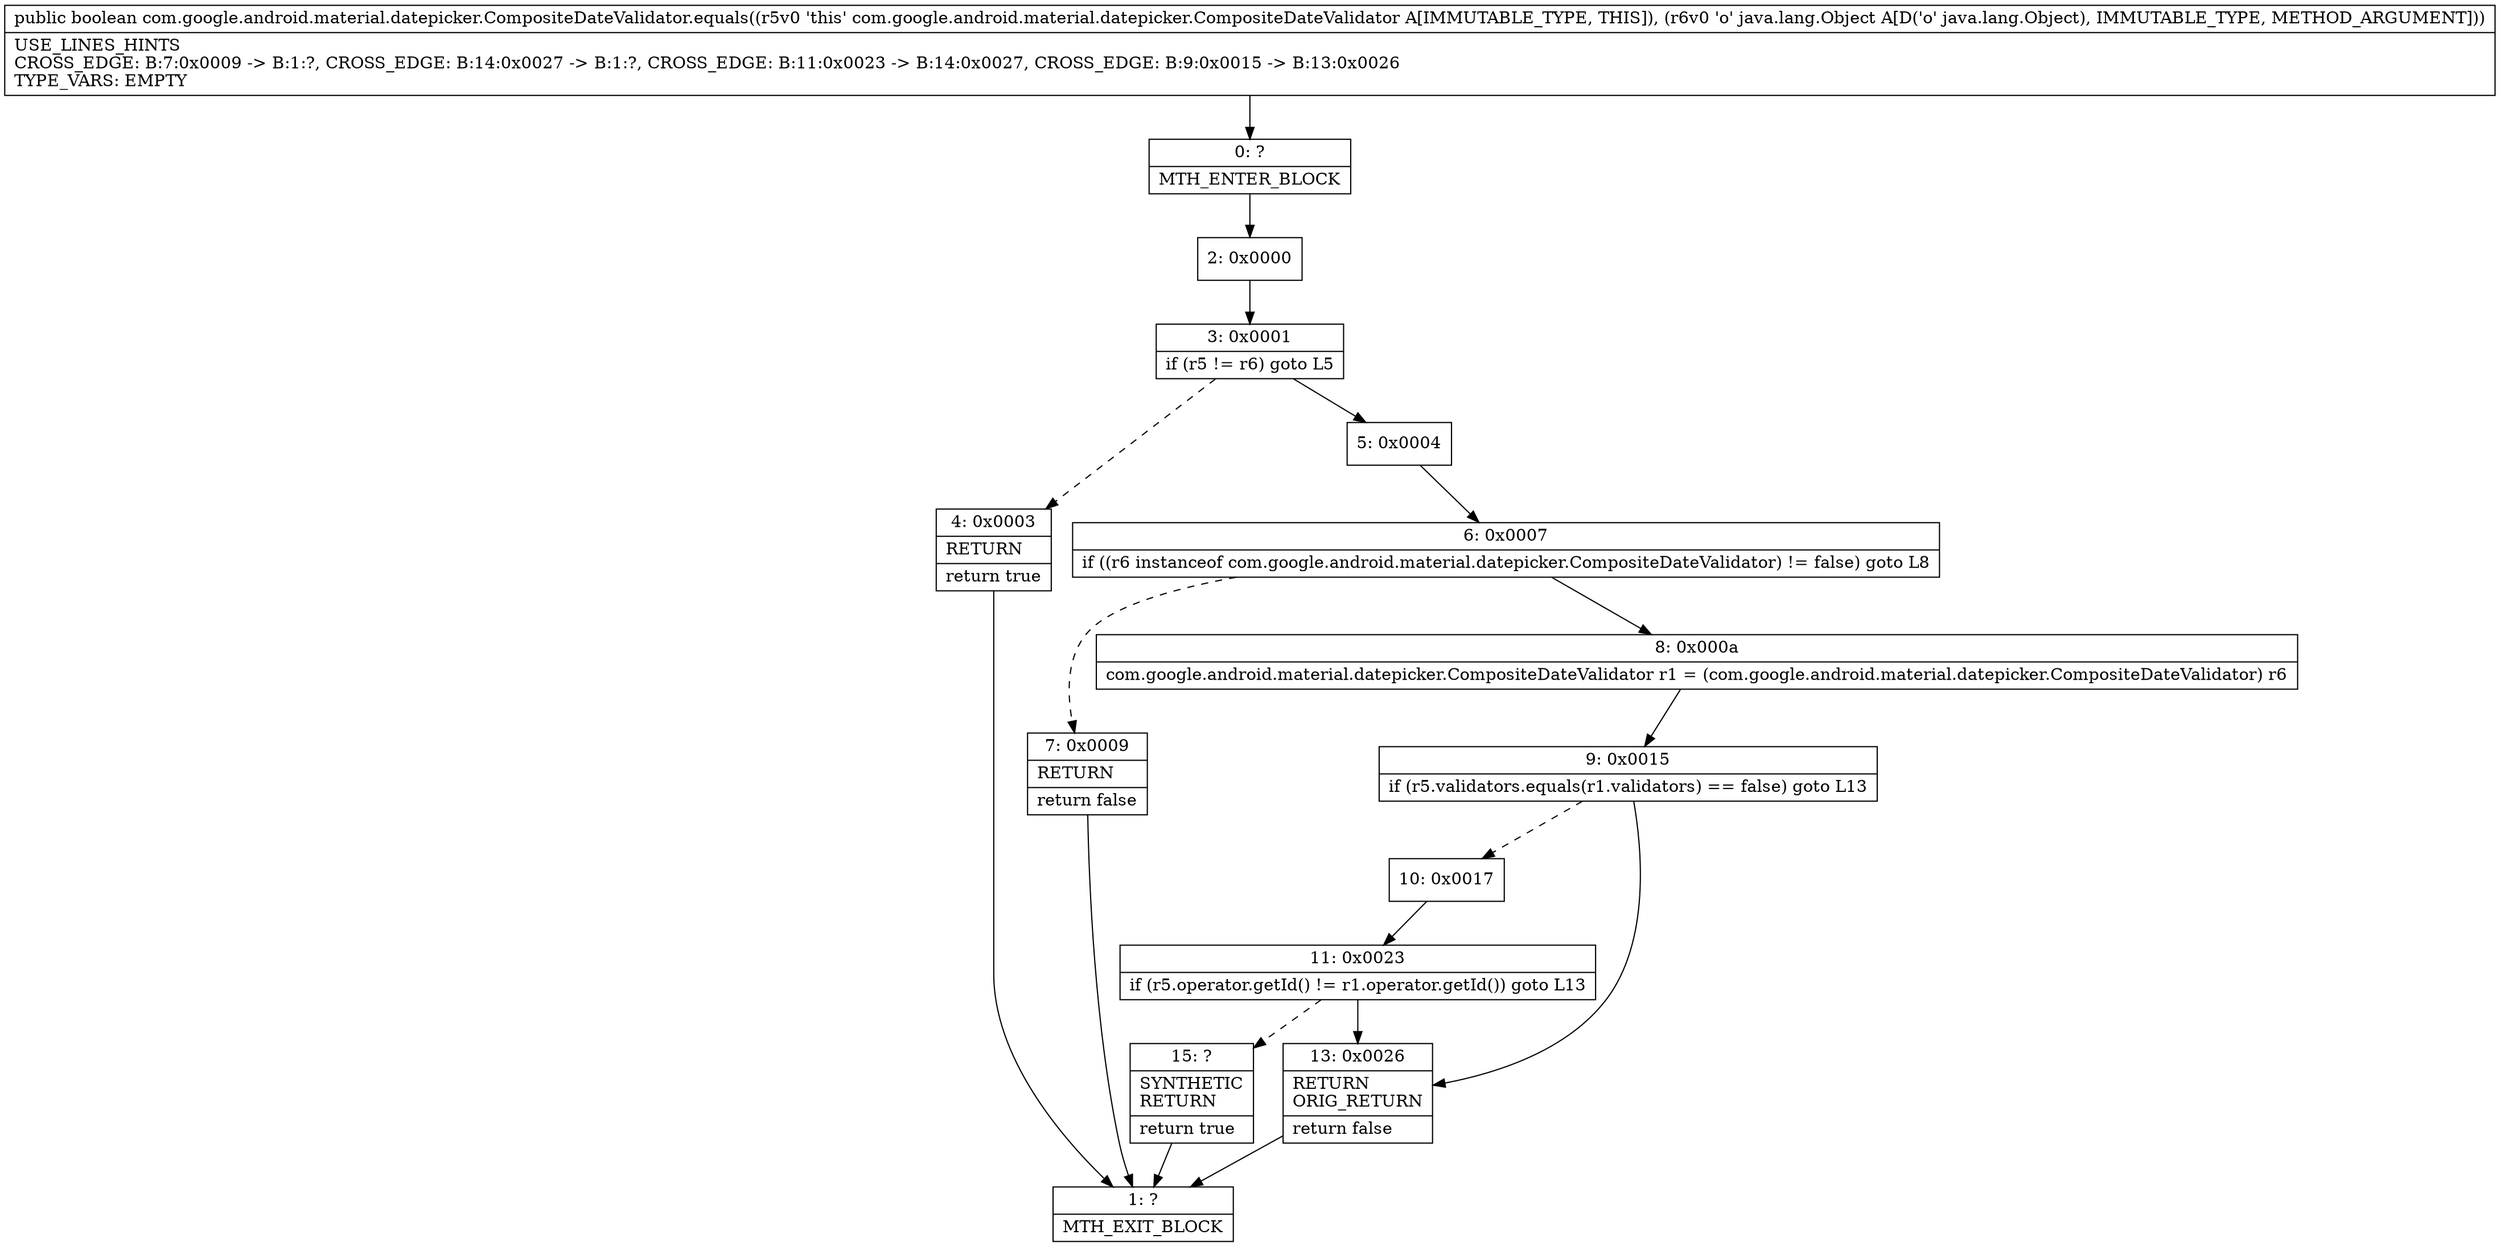 digraph "CFG forcom.google.android.material.datepicker.CompositeDateValidator.equals(Ljava\/lang\/Object;)Z" {
Node_0 [shape=record,label="{0\:\ ?|MTH_ENTER_BLOCK\l}"];
Node_2 [shape=record,label="{2\:\ 0x0000}"];
Node_3 [shape=record,label="{3\:\ 0x0001|if (r5 != r6) goto L5\l}"];
Node_4 [shape=record,label="{4\:\ 0x0003|RETURN\l|return true\l}"];
Node_1 [shape=record,label="{1\:\ ?|MTH_EXIT_BLOCK\l}"];
Node_5 [shape=record,label="{5\:\ 0x0004}"];
Node_6 [shape=record,label="{6\:\ 0x0007|if ((r6 instanceof com.google.android.material.datepicker.CompositeDateValidator) != false) goto L8\l}"];
Node_7 [shape=record,label="{7\:\ 0x0009|RETURN\l|return false\l}"];
Node_8 [shape=record,label="{8\:\ 0x000a|com.google.android.material.datepicker.CompositeDateValidator r1 = (com.google.android.material.datepicker.CompositeDateValidator) r6\l}"];
Node_9 [shape=record,label="{9\:\ 0x0015|if (r5.validators.equals(r1.validators) == false) goto L13\l}"];
Node_10 [shape=record,label="{10\:\ 0x0017}"];
Node_11 [shape=record,label="{11\:\ 0x0023|if (r5.operator.getId() != r1.operator.getId()) goto L13\l}"];
Node_15 [shape=record,label="{15\:\ ?|SYNTHETIC\lRETURN\l|return true\l}"];
Node_13 [shape=record,label="{13\:\ 0x0026|RETURN\lORIG_RETURN\l|return false\l}"];
MethodNode[shape=record,label="{public boolean com.google.android.material.datepicker.CompositeDateValidator.equals((r5v0 'this' com.google.android.material.datepicker.CompositeDateValidator A[IMMUTABLE_TYPE, THIS]), (r6v0 'o' java.lang.Object A[D('o' java.lang.Object), IMMUTABLE_TYPE, METHOD_ARGUMENT]))  | USE_LINES_HINTS\lCROSS_EDGE: B:7:0x0009 \-\> B:1:?, CROSS_EDGE: B:14:0x0027 \-\> B:1:?, CROSS_EDGE: B:11:0x0023 \-\> B:14:0x0027, CROSS_EDGE: B:9:0x0015 \-\> B:13:0x0026\lTYPE_VARS: EMPTY\l}"];
MethodNode -> Node_0;Node_0 -> Node_2;
Node_2 -> Node_3;
Node_3 -> Node_4[style=dashed];
Node_3 -> Node_5;
Node_4 -> Node_1;
Node_5 -> Node_6;
Node_6 -> Node_7[style=dashed];
Node_6 -> Node_8;
Node_7 -> Node_1;
Node_8 -> Node_9;
Node_9 -> Node_10[style=dashed];
Node_9 -> Node_13;
Node_10 -> Node_11;
Node_11 -> Node_13;
Node_11 -> Node_15[style=dashed];
Node_15 -> Node_1;
Node_13 -> Node_1;
}

